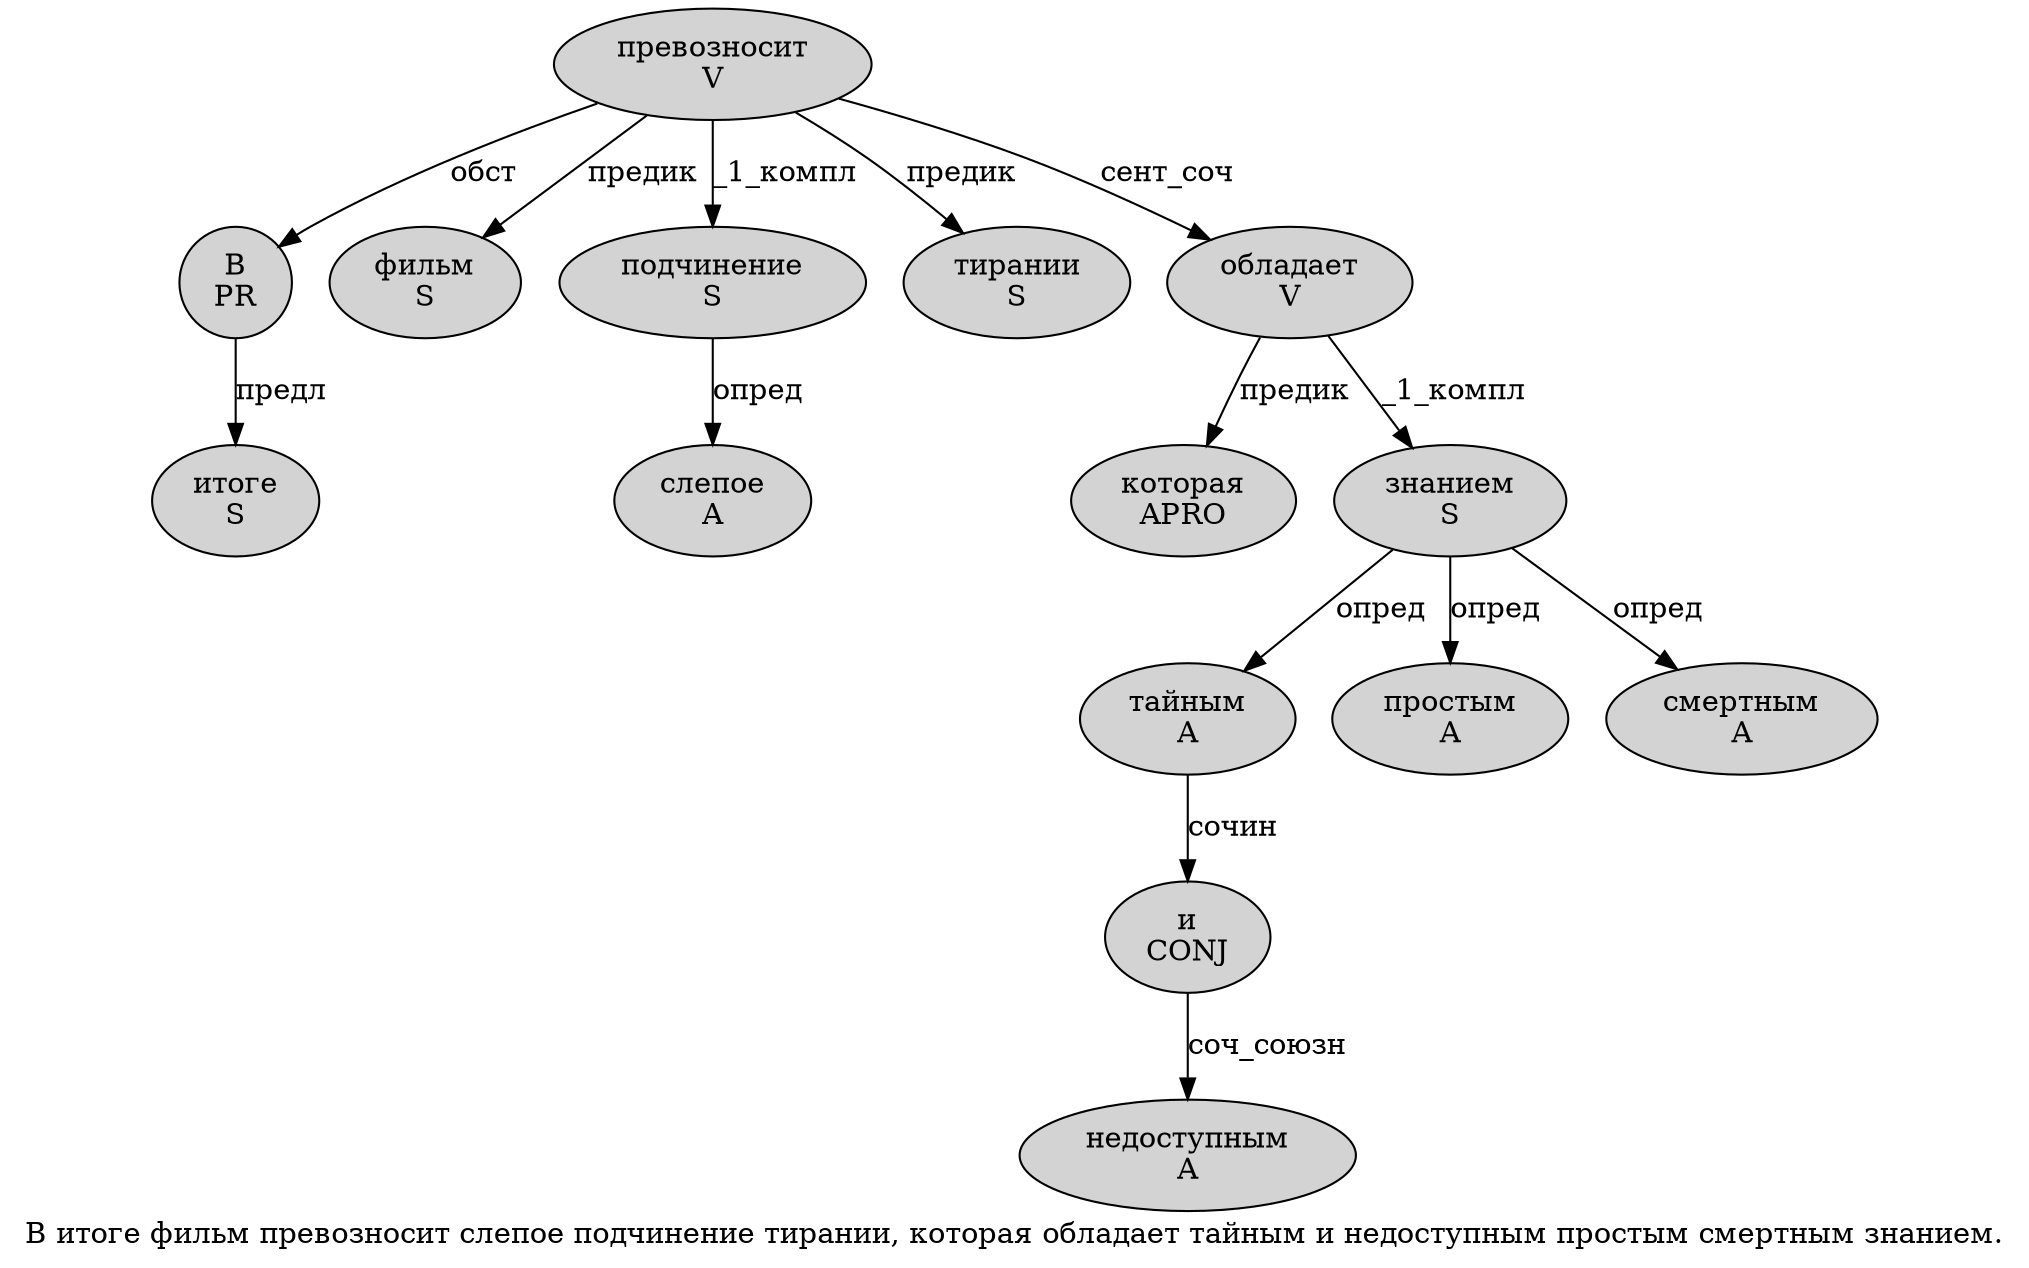 digraph SENTENCE_3556 {
	graph [label="В итоге фильм превозносит слепое подчинение тирании, которая обладает тайным и недоступным простым смертным знанием."]
	node [style=filled]
		0 [label="В
PR" color="" fillcolor=lightgray penwidth=1 shape=ellipse]
		1 [label="итоге
S" color="" fillcolor=lightgray penwidth=1 shape=ellipse]
		2 [label="фильм
S" color="" fillcolor=lightgray penwidth=1 shape=ellipse]
		3 [label="превозносит
V" color="" fillcolor=lightgray penwidth=1 shape=ellipse]
		4 [label="слепое
A" color="" fillcolor=lightgray penwidth=1 shape=ellipse]
		5 [label="подчинение
S" color="" fillcolor=lightgray penwidth=1 shape=ellipse]
		6 [label="тирании
S" color="" fillcolor=lightgray penwidth=1 shape=ellipse]
		8 [label="которая
APRO" color="" fillcolor=lightgray penwidth=1 shape=ellipse]
		9 [label="обладает
V" color="" fillcolor=lightgray penwidth=1 shape=ellipse]
		10 [label="тайным
A" color="" fillcolor=lightgray penwidth=1 shape=ellipse]
		11 [label="и
CONJ" color="" fillcolor=lightgray penwidth=1 shape=ellipse]
		12 [label="недоступным
A" color="" fillcolor=lightgray penwidth=1 shape=ellipse]
		13 [label="простым
A" color="" fillcolor=lightgray penwidth=1 shape=ellipse]
		14 [label="смертным
A" color="" fillcolor=lightgray penwidth=1 shape=ellipse]
		15 [label="знанием
S" color="" fillcolor=lightgray penwidth=1 shape=ellipse]
			15 -> 10 [label="опред"]
			15 -> 13 [label="опред"]
			15 -> 14 [label="опред"]
			5 -> 4 [label="опред"]
			11 -> 12 [label="соч_союзн"]
			0 -> 1 [label="предл"]
			10 -> 11 [label="сочин"]
			3 -> 0 [label="обст"]
			3 -> 2 [label="предик"]
			3 -> 5 [label="_1_компл"]
			3 -> 6 [label="предик"]
			3 -> 9 [label="сент_соч"]
			9 -> 8 [label="предик"]
			9 -> 15 [label="_1_компл"]
}
